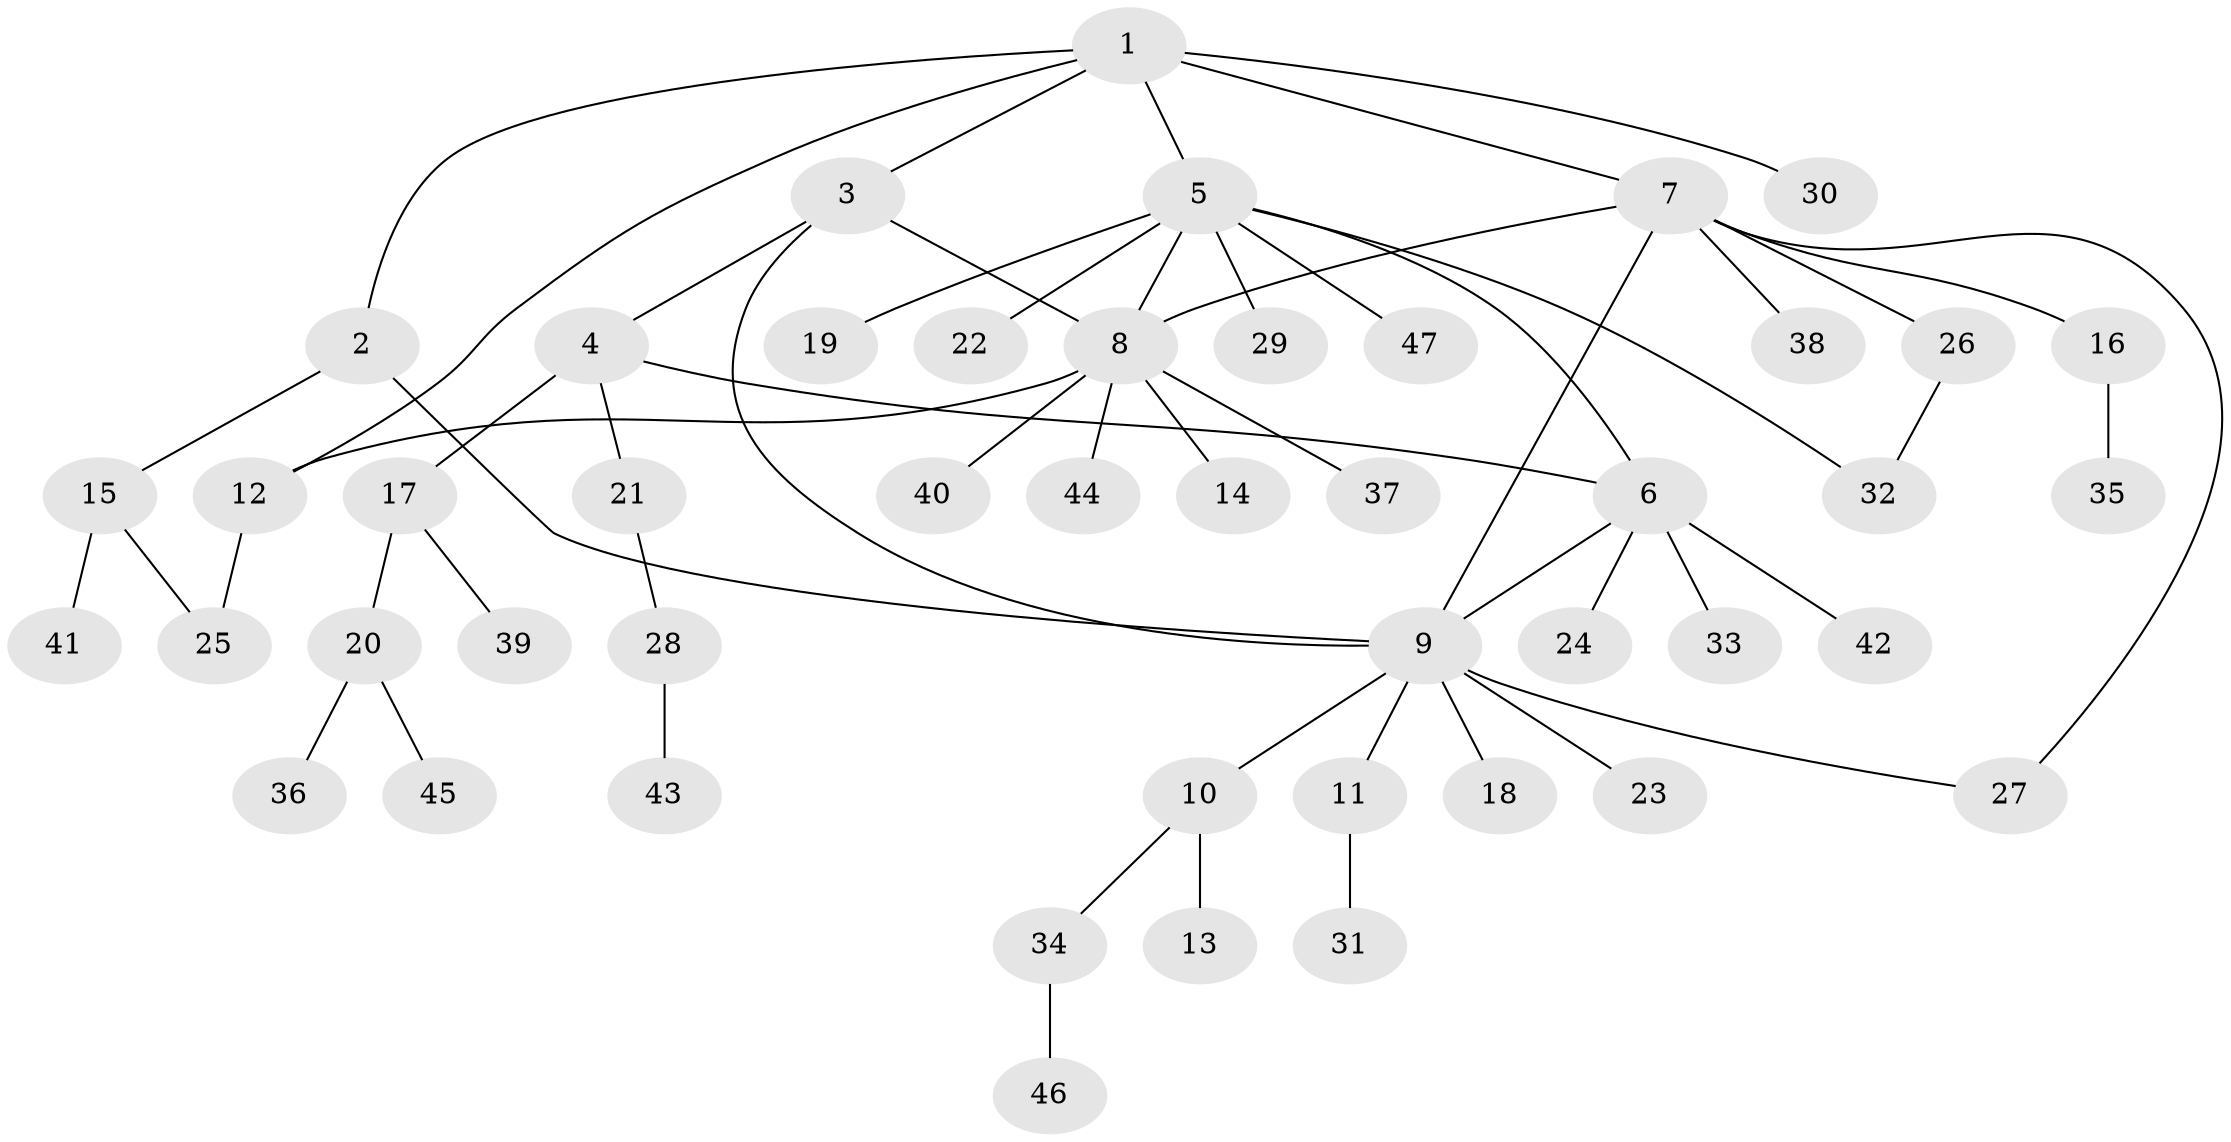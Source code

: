 // coarse degree distribution, {5: 0.0625, 3: 0.0625, 6: 0.0625, 7: 0.0625, 8: 0.03125, 2: 0.125, 1: 0.5625, 4: 0.03125}
// Generated by graph-tools (version 1.1) at 2025/24/03/03/25 07:24:17]
// undirected, 47 vertices, 56 edges
graph export_dot {
graph [start="1"]
  node [color=gray90,style=filled];
  1;
  2;
  3;
  4;
  5;
  6;
  7;
  8;
  9;
  10;
  11;
  12;
  13;
  14;
  15;
  16;
  17;
  18;
  19;
  20;
  21;
  22;
  23;
  24;
  25;
  26;
  27;
  28;
  29;
  30;
  31;
  32;
  33;
  34;
  35;
  36;
  37;
  38;
  39;
  40;
  41;
  42;
  43;
  44;
  45;
  46;
  47;
  1 -- 2;
  1 -- 3;
  1 -- 5;
  1 -- 7;
  1 -- 12;
  1 -- 30;
  2 -- 9;
  2 -- 15;
  3 -- 4;
  3 -- 8;
  3 -- 9;
  4 -- 6;
  4 -- 17;
  4 -- 21;
  5 -- 6;
  5 -- 8;
  5 -- 19;
  5 -- 22;
  5 -- 29;
  5 -- 32;
  5 -- 47;
  6 -- 9;
  6 -- 24;
  6 -- 33;
  6 -- 42;
  7 -- 8;
  7 -- 9;
  7 -- 16;
  7 -- 26;
  7 -- 27;
  7 -- 38;
  8 -- 12;
  8 -- 14;
  8 -- 37;
  8 -- 40;
  8 -- 44;
  9 -- 10;
  9 -- 11;
  9 -- 18;
  9 -- 23;
  9 -- 27;
  10 -- 13;
  10 -- 34;
  11 -- 31;
  12 -- 25;
  15 -- 25;
  15 -- 41;
  16 -- 35;
  17 -- 20;
  17 -- 39;
  20 -- 36;
  20 -- 45;
  21 -- 28;
  26 -- 32;
  28 -- 43;
  34 -- 46;
}
